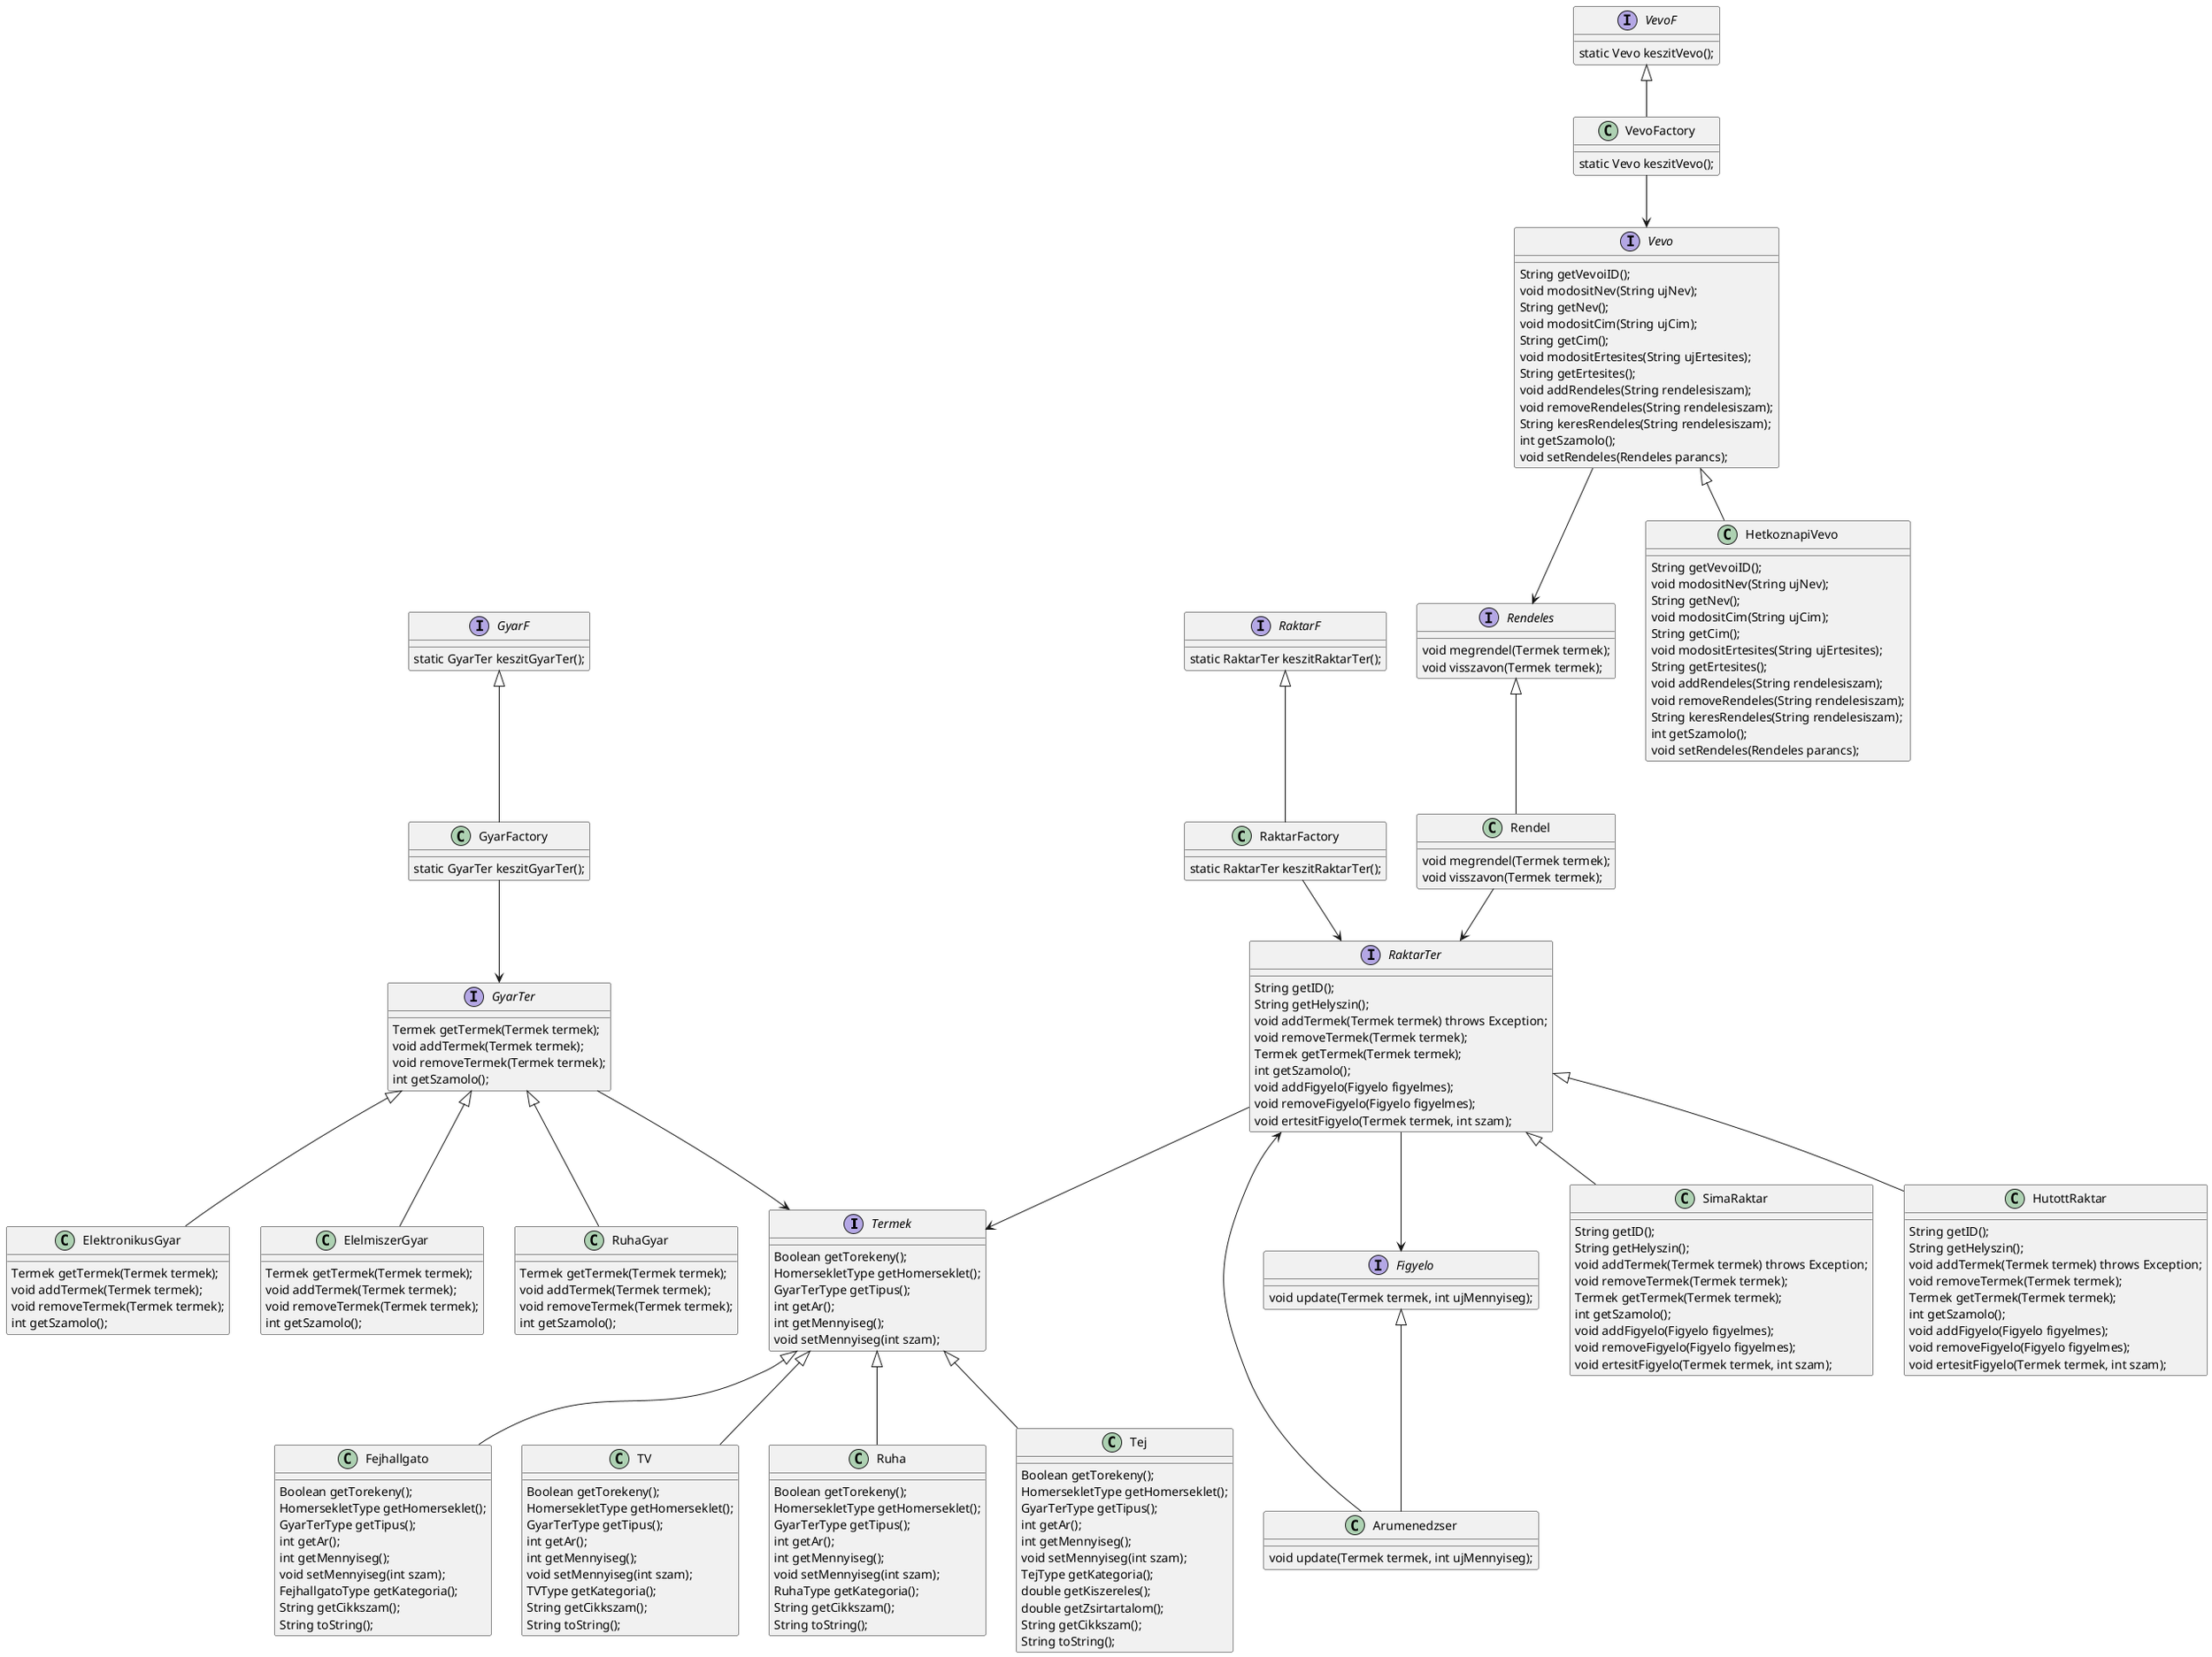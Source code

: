 @startuml
'https://plantuml.com/class-diagram

interface Termek{
Boolean getTorekeny();
HomersekletType getHomerseklet();
GyarTerType getTipus();
int getAr();
int getMennyiseg();
void setMennyiseg(int szam);
}

Termek <|-- Fejhallgato

class Fejhallgato{
Boolean getTorekeny();
HomersekletType getHomerseklet();
GyarTerType getTipus();
int getAr();
int getMennyiseg();
void setMennyiseg(int szam);
FejhallgatoType getKategoria();
String getCikkszam();
String toString();
}

Termek <|-- TV

class TV{
Boolean getTorekeny();
HomersekletType getHomerseklet();
GyarTerType getTipus();
int getAr();
int getMennyiseg();
void setMennyiseg(int szam);
TVType getKategoria();
String getCikkszam();
String toString();
}

Termek <|-- Ruha

class Ruha{
Boolean getTorekeny();
HomersekletType getHomerseklet();
GyarTerType getTipus();
int getAr();
int getMennyiseg();
void setMennyiseg(int szam);
RuhaType getKategoria();
String getCikkszam();
String toString();
}

Termek <|-- Tej

class Tej{
Boolean getTorekeny();
HomersekletType getHomerseklet();
GyarTerType getTipus();
int getAr();
int getMennyiseg();
void setMennyiseg(int szam);
TejType getKategoria();
double getKiszereles();
double getZsirtartalom();
String getCikkszam();
String toString();
}

interface GyarTer{
Termek getTermek(Termek termek);
void addTermek(Termek termek);
void removeTermek(Termek termek);
int getSzamolo();
}

GyarTer <|-- ElektronikusGyar

class ElektronikusGyar{
Termek getTermek(Termek termek);
void addTermek(Termek termek);
void removeTermek(Termek termek);
int getSzamolo();
}

GyarTer <|-- ElelmiszerGyar

class ElelmiszerGyar{
Termek getTermek(Termek termek);
void addTermek(Termek termek);
void removeTermek(Termek termek);
int getSzamolo();
}

GyarTer <|-- RuhaGyar

class RuhaGyar{
Termek getTermek(Termek termek);
void addTermek(Termek termek);
void removeTermek(Termek termek);
int getSzamolo();
}

GyarFactory --> GyarTer

class GyarFactory{
static GyarTer keszitGyarTer();
}

GyarF <|-- GyarFactory

interface GyarF{
static GyarTer keszitGyarTer();
}

interface Figyelo{
void update(Termek termek, int ujMennyiseg);
}

class Arumenedzser{
void update(Termek termek, int ujMennyiseg);
}

RaktarTer --> Figyelo
Figyelo <|-- Arumenedzser
Arumenedzser --> RaktarTer

interface RaktarTer{
String getID();
String getHelyszin();
void addTermek(Termek termek) throws Exception;
void removeTermek(Termek termek);
Termek getTermek(Termek termek);
int getSzamolo();
void addFigyelo(Figyelo figyelmes);
void removeFigyelo(Figyelo figyelmes);
void ertesitFigyelo(Termek termek, int szam);
}

class SimaRaktar{
String getID();
String getHelyszin();
void addTermek(Termek termek) throws Exception;
void removeTermek(Termek termek);
Termek getTermek(Termek termek);
int getSzamolo();
void addFigyelo(Figyelo figyelmes);
void removeFigyelo(Figyelo figyelmes);
void ertesitFigyelo(Termek termek, int szam);
}

class HutottRaktar{
String getID();
String getHelyszin();
void addTermek(Termek termek) throws Exception;
void removeTermek(Termek termek);
Termek getTermek(Termek termek);
int getSzamolo();
void addFigyelo(Figyelo figyelmes);
void removeFigyelo(Figyelo figyelmes);
void ertesitFigyelo(Termek termek, int szam);
}

RaktarTer <|-- SimaRaktar
RaktarTer <|-- HutottRaktar
RaktarFactory --> RaktarTer

class RaktarFactory{
static RaktarTer keszitRaktarTer();
}

RaktarF <|-- RaktarFactory

interface RaktarF{
static RaktarTer keszitRaktarTer();
}

interface Rendeles{
void megrendel(Termek termek);
void visszavon(Termek termek);
}

Rendeles <|-- Rendel

class Rendel{
void megrendel(Termek termek);
void visszavon(Termek termek);
}

interface Vevo{
String getVevoiID();
void modositNev(String ujNev);
String getNev();
void modositCim(String ujCim);
String getCim();
void modositErtesites(String ujErtesites);
String getErtesites();
void addRendeles(String rendelesiszam);
void removeRendeles(String rendelesiszam);
String keresRendeles(String rendelesiszam);
int getSzamolo();
void setRendeles(Rendeles parancs);
}

Vevo --> Rendeles
Rendel --> RaktarTer
Vevo <|-- HetkoznapiVevo
VevoFactory --> Vevo

class HetkoznapiVevo{
String getVevoiID();
void modositNev(String ujNev);
String getNev();
void modositCim(String ujCim);
String getCim();
void modositErtesites(String ujErtesites);
String getErtesites();
void addRendeles(String rendelesiszam);
void removeRendeles(String rendelesiszam);
String keresRendeles(String rendelesiszam);
int getSzamolo();
void setRendeles(Rendeles parancs);
}

class VevoFactory{
static Vevo keszitVevo();
}

VevoF <|-- VevoFactory

interface VevoF{
static Vevo keszitVevo();
}

RaktarTer --> Termek
GyarTer --> Termek
@enduml